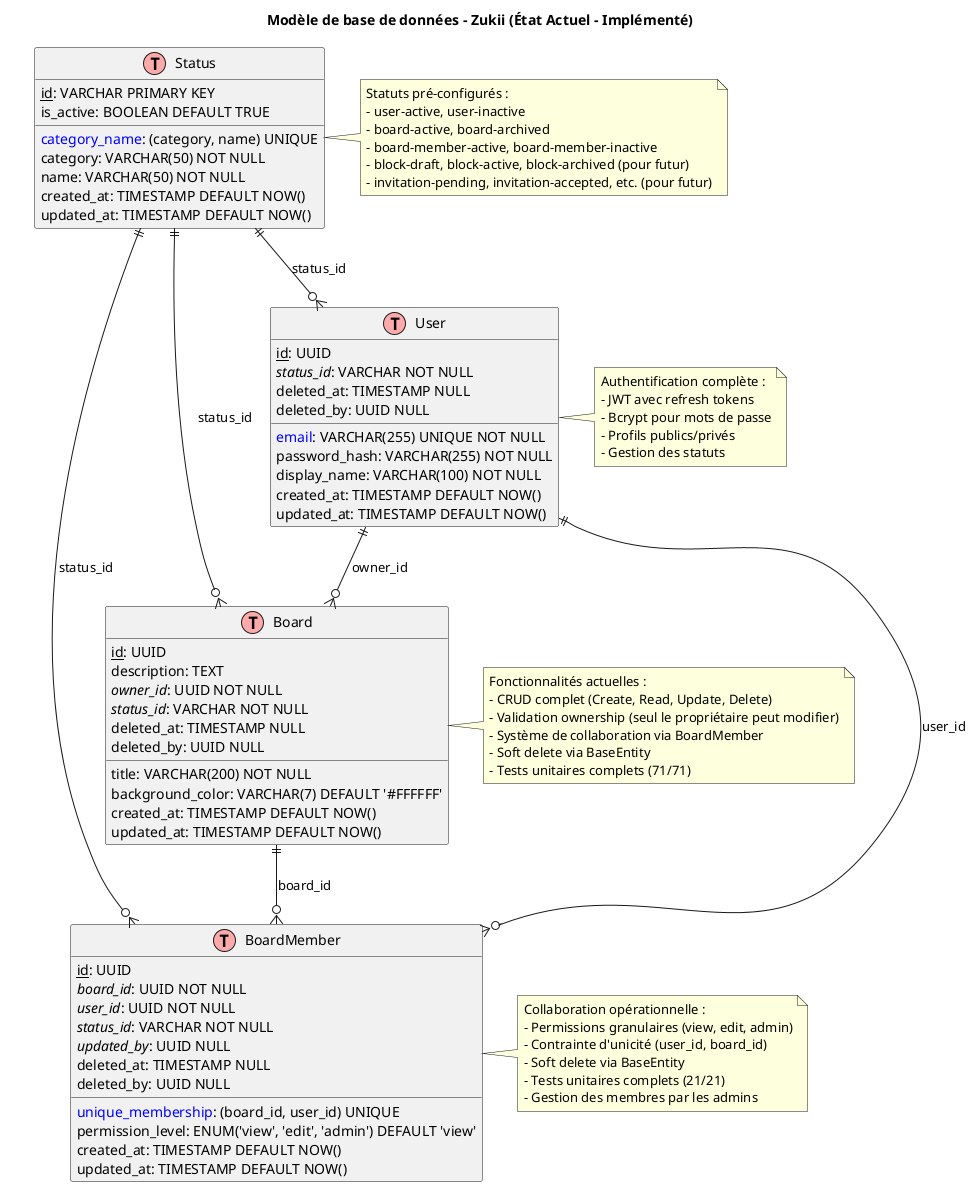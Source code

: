 @startuml Database_Model_Zukii_Current
!define TABLE(name,desc) class name as "desc" << (T,#FFAAAA) >>
!define PK(x) <u>x</u>
!define FK(x) <i>x</i>
!define IDX(x) <color:blue>x</color>

title Modèle de base de données - Zukii (État Actuel - Implémenté)

' === ENTITÉS IMPLÉMENTÉES ===
TABLE(User, "User") {
  PK(id): UUID
  IDX(email): VARCHAR(255) UNIQUE NOT NULL
  password_hash: VARCHAR(255) NOT NULL
  display_name: VARCHAR(100) NOT NULL
  FK(status_id): VARCHAR NOT NULL
  created_at: TIMESTAMP DEFAULT NOW()
  updated_at: TIMESTAMP DEFAULT NOW()
  deleted_at: TIMESTAMP NULL
  deleted_by: UUID NULL
}

TABLE(Board, "Board") {
  PK(id): UUID
  title: VARCHAR(200) NOT NULL
  description: TEXT
  FK(owner_id): UUID NOT NULL
  FK(status_id): VARCHAR NOT NULL
  background_color: VARCHAR(7) DEFAULT '#FFFFFF'
  created_at: TIMESTAMP DEFAULT NOW()
  updated_at: TIMESTAMP DEFAULT NOW()
  deleted_at: TIMESTAMP NULL
  deleted_by: UUID NULL
}

TABLE(Status, "Status") {
  PK(id): VARCHAR PRIMARY KEY
  IDX(category_name): (category, name) UNIQUE
  category: VARCHAR(50) NOT NULL
  name: VARCHAR(50) NOT NULL
  is_active: BOOLEAN DEFAULT TRUE
  created_at: TIMESTAMP DEFAULT NOW()
  updated_at: TIMESTAMP DEFAULT NOW()
}

TABLE(BoardMember, "BoardMember") {
  PK(id): UUID
  FK(board_id): UUID NOT NULL
  FK(user_id): UUID NOT NULL
  IDX(unique_membership): (board_id, user_id) UNIQUE
  permission_level: ENUM('view', 'edit', 'admin') DEFAULT 'view'
  FK(status_id): VARCHAR NOT NULL
  FK(updated_by): UUID NULL
  created_at: TIMESTAMP DEFAULT NOW()
  updated_at: TIMESTAMP DEFAULT NOW()
  deleted_at: TIMESTAMP NULL
  deleted_by: UUID NULL
}

' === RELATIONS ACTUELLES ===
User ||--o{ Board : "owner_id"
User ||--o{ BoardMember : "user_id"
Board ||--o{ BoardMember : "board_id"
Status ||--o{ User : "status_id"
Status ||--o{ Board : "status_id"
Status ||--o{ BoardMember : "status_id"

' === DONNÉES DE RÉFÉRENCE ===
note right of Status
  Statuts pré-configurés :
  - user-active, user-inactive
  - board-active, board-archived
  - board-member-active, board-member-inactive
  - block-draft, block-active, block-archived (pour futur)
  - invitation-pending, invitation-accepted, etc. (pour futur)
end note

note right of Board
  Fonctionnalités actuelles :
  - CRUD complet (Create, Read, Update, Delete)
  - Validation ownership (seul le propriétaire peut modifier)
  - Système de collaboration via BoardMember
  - Soft delete via BaseEntity
  - Tests unitaires complets (71/71)
end note

note right of BoardMember
  Collaboration opérationnelle :
  - Permissions granulaires (view, edit, admin)
  - Contrainte d'unicité (user_id, board_id)
  - Soft delete via BaseEntity
  - Tests unitaires complets (21/21)
  - Gestion des membres par les admins
end note

note right of User
  Authentification complète :
  - JWT avec refresh tokens
  - Bcrypt pour mots de passe
  - Profils publics/privés
  - Gestion des statuts
end note

@enduml 